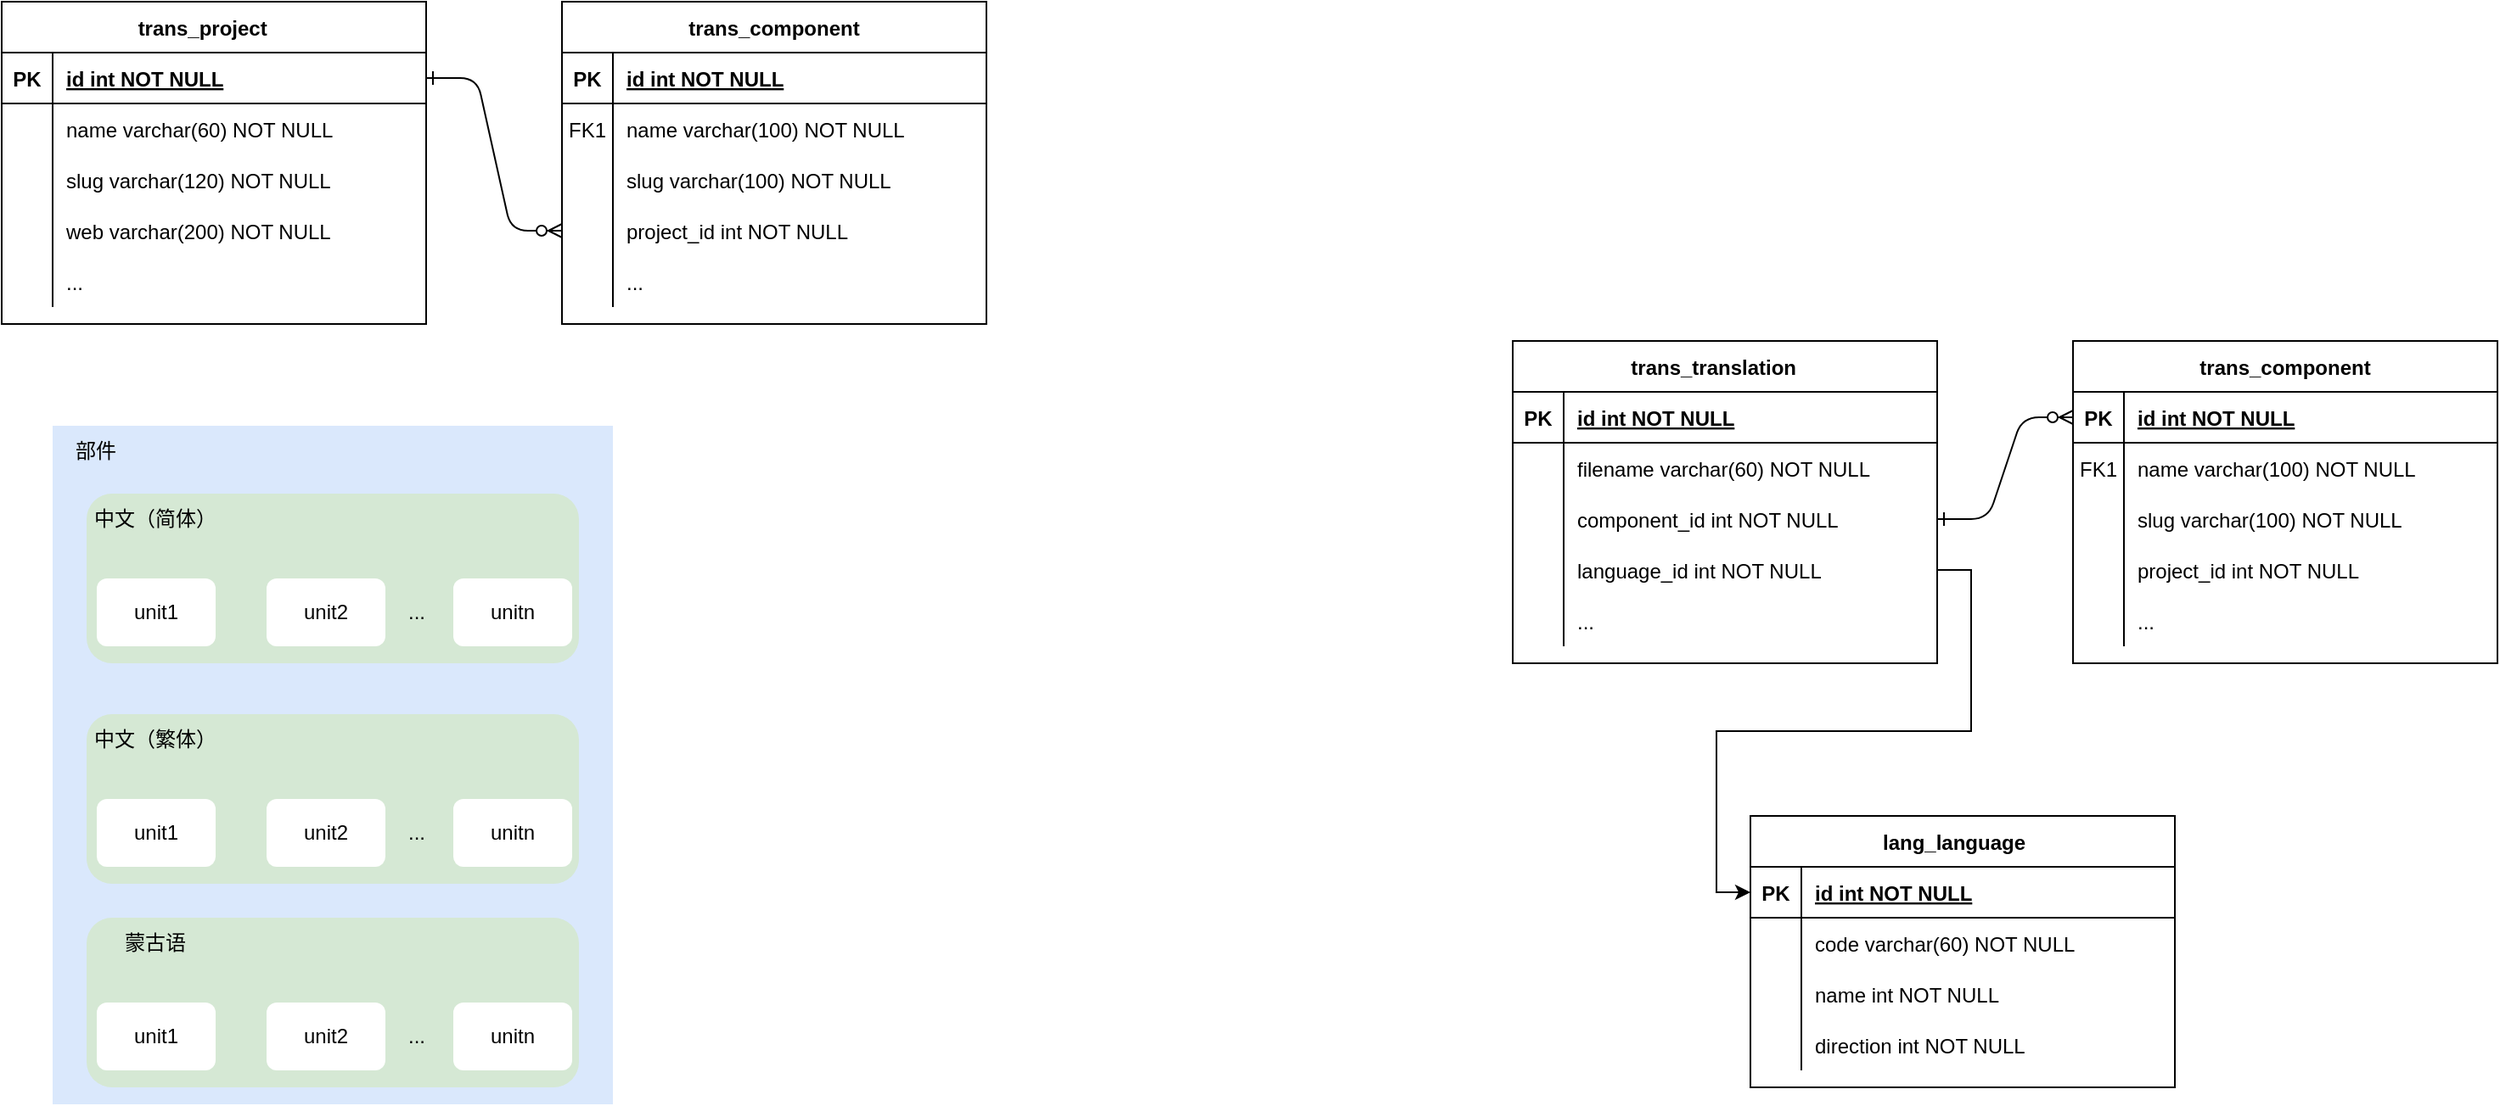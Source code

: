 <mxfile version="21.2.2" type="github">
  <diagram id="R2lEEEUBdFMjLlhIrx00" name="Page-1">
    <mxGraphModel dx="1434" dy="750" grid="1" gridSize="10" guides="1" tooltips="1" connect="1" arrows="1" fold="1" page="1" pageScale="1" pageWidth="850" pageHeight="1100" math="0" shadow="0" extFonts="Permanent Marker^https://fonts.googleapis.com/css?family=Permanent+Marker">
      <root>
        <mxCell id="0" />
        <mxCell id="1" parent="0" />
        <mxCell id="C-vyLk0tnHw3VtMMgP7b-1" value="" style="edgeStyle=entityRelationEdgeStyle;endArrow=ERzeroToMany;startArrow=ERone;endFill=1;startFill=0;entryX=0;entryY=0.5;entryDx=0;entryDy=0;" parent="1" source="C-vyLk0tnHw3VtMMgP7b-24" target="6sf0EUjspTct5JHtNUBo-10" edge="1">
          <mxGeometry width="100" height="100" relative="1" as="geometry">
            <mxPoint x="340" y="720" as="sourcePoint" />
            <mxPoint x="440" y="620" as="targetPoint" />
          </mxGeometry>
        </mxCell>
        <mxCell id="C-vyLk0tnHw3VtMMgP7b-2" value="trans_component" style="shape=table;startSize=30;container=1;collapsible=1;childLayout=tableLayout;fixedRows=1;rowLines=0;fontStyle=1;align=center;resizeLast=1;" parent="1" vertex="1">
          <mxGeometry x="450" y="120" width="250" height="190" as="geometry">
            <mxRectangle x="450" y="120" width="140" height="30" as="alternateBounds" />
          </mxGeometry>
        </mxCell>
        <mxCell id="C-vyLk0tnHw3VtMMgP7b-3" value="" style="shape=partialRectangle;collapsible=0;dropTarget=0;pointerEvents=0;fillColor=none;points=[[0,0.5],[1,0.5]];portConstraint=eastwest;top=0;left=0;right=0;bottom=1;" parent="C-vyLk0tnHw3VtMMgP7b-2" vertex="1">
          <mxGeometry y="30" width="250" height="30" as="geometry" />
        </mxCell>
        <mxCell id="C-vyLk0tnHw3VtMMgP7b-4" value="PK" style="shape=partialRectangle;overflow=hidden;connectable=0;fillColor=none;top=0;left=0;bottom=0;right=0;fontStyle=1;" parent="C-vyLk0tnHw3VtMMgP7b-3" vertex="1">
          <mxGeometry width="30" height="30" as="geometry">
            <mxRectangle width="30" height="30" as="alternateBounds" />
          </mxGeometry>
        </mxCell>
        <mxCell id="C-vyLk0tnHw3VtMMgP7b-5" value="id int NOT NULL " style="shape=partialRectangle;overflow=hidden;connectable=0;fillColor=none;top=0;left=0;bottom=0;right=0;align=left;spacingLeft=6;fontStyle=5;" parent="C-vyLk0tnHw3VtMMgP7b-3" vertex="1">
          <mxGeometry x="30" width="220" height="30" as="geometry">
            <mxRectangle width="220" height="30" as="alternateBounds" />
          </mxGeometry>
        </mxCell>
        <mxCell id="C-vyLk0tnHw3VtMMgP7b-6" value="" style="shape=partialRectangle;collapsible=0;dropTarget=0;pointerEvents=0;fillColor=none;points=[[0,0.5],[1,0.5]];portConstraint=eastwest;top=0;left=0;right=0;bottom=0;" parent="C-vyLk0tnHw3VtMMgP7b-2" vertex="1">
          <mxGeometry y="60" width="250" height="30" as="geometry" />
        </mxCell>
        <mxCell id="C-vyLk0tnHw3VtMMgP7b-7" value="FK1" style="shape=partialRectangle;overflow=hidden;connectable=0;fillColor=none;top=0;left=0;bottom=0;right=0;" parent="C-vyLk0tnHw3VtMMgP7b-6" vertex="1">
          <mxGeometry width="30" height="30" as="geometry">
            <mxRectangle width="30" height="30" as="alternateBounds" />
          </mxGeometry>
        </mxCell>
        <mxCell id="C-vyLk0tnHw3VtMMgP7b-8" value="name varchar(100) NOT NULL" style="shape=partialRectangle;overflow=hidden;connectable=0;fillColor=none;top=0;left=0;bottom=0;right=0;align=left;spacingLeft=6;" parent="C-vyLk0tnHw3VtMMgP7b-6" vertex="1">
          <mxGeometry x="30" width="220" height="30" as="geometry">
            <mxRectangle width="220" height="30" as="alternateBounds" />
          </mxGeometry>
        </mxCell>
        <mxCell id="C-vyLk0tnHw3VtMMgP7b-9" value="" style="shape=partialRectangle;collapsible=0;dropTarget=0;pointerEvents=0;fillColor=none;points=[[0,0.5],[1,0.5]];portConstraint=eastwest;top=0;left=0;right=0;bottom=0;" parent="C-vyLk0tnHw3VtMMgP7b-2" vertex="1">
          <mxGeometry y="90" width="250" height="30" as="geometry" />
        </mxCell>
        <mxCell id="C-vyLk0tnHw3VtMMgP7b-10" value="" style="shape=partialRectangle;overflow=hidden;connectable=0;fillColor=none;top=0;left=0;bottom=0;right=0;" parent="C-vyLk0tnHw3VtMMgP7b-9" vertex="1">
          <mxGeometry width="30" height="30" as="geometry">
            <mxRectangle width="30" height="30" as="alternateBounds" />
          </mxGeometry>
        </mxCell>
        <mxCell id="C-vyLk0tnHw3VtMMgP7b-11" value="slug varchar(100) NOT NULL" style="shape=partialRectangle;overflow=hidden;connectable=0;fillColor=none;top=0;left=0;bottom=0;right=0;align=left;spacingLeft=6;" parent="C-vyLk0tnHw3VtMMgP7b-9" vertex="1">
          <mxGeometry x="30" width="220" height="30" as="geometry">
            <mxRectangle width="220" height="30" as="alternateBounds" />
          </mxGeometry>
        </mxCell>
        <mxCell id="6sf0EUjspTct5JHtNUBo-10" value="" style="shape=partialRectangle;collapsible=0;dropTarget=0;pointerEvents=0;fillColor=none;points=[[0,0.5],[1,0.5]];portConstraint=eastwest;top=0;left=0;right=0;bottom=0;" vertex="1" parent="C-vyLk0tnHw3VtMMgP7b-2">
          <mxGeometry y="120" width="250" height="30" as="geometry" />
        </mxCell>
        <mxCell id="6sf0EUjspTct5JHtNUBo-11" value="" style="shape=partialRectangle;overflow=hidden;connectable=0;fillColor=none;top=0;left=0;bottom=0;right=0;" vertex="1" parent="6sf0EUjspTct5JHtNUBo-10">
          <mxGeometry width="30" height="30" as="geometry">
            <mxRectangle width="30" height="30" as="alternateBounds" />
          </mxGeometry>
        </mxCell>
        <mxCell id="6sf0EUjspTct5JHtNUBo-12" value="project_id int NOT NULL" style="shape=partialRectangle;overflow=hidden;connectable=0;fillColor=none;top=0;left=0;bottom=0;right=0;align=left;spacingLeft=6;" vertex="1" parent="6sf0EUjspTct5JHtNUBo-10">
          <mxGeometry x="30" width="220" height="30" as="geometry">
            <mxRectangle width="220" height="30" as="alternateBounds" />
          </mxGeometry>
        </mxCell>
        <mxCell id="6sf0EUjspTct5JHtNUBo-13" value="" style="shape=partialRectangle;collapsible=0;dropTarget=0;pointerEvents=0;fillColor=none;points=[[0,0.5],[1,0.5]];portConstraint=eastwest;top=0;left=0;right=0;bottom=0;" vertex="1" parent="C-vyLk0tnHw3VtMMgP7b-2">
          <mxGeometry y="150" width="250" height="30" as="geometry" />
        </mxCell>
        <mxCell id="6sf0EUjspTct5JHtNUBo-14" value="" style="shape=partialRectangle;overflow=hidden;connectable=0;fillColor=none;top=0;left=0;bottom=0;right=0;" vertex="1" parent="6sf0EUjspTct5JHtNUBo-13">
          <mxGeometry width="30" height="30" as="geometry">
            <mxRectangle width="30" height="30" as="alternateBounds" />
          </mxGeometry>
        </mxCell>
        <mxCell id="6sf0EUjspTct5JHtNUBo-15" value="..." style="shape=partialRectangle;overflow=hidden;connectable=0;fillColor=none;top=0;left=0;bottom=0;right=0;align=left;spacingLeft=6;" vertex="1" parent="6sf0EUjspTct5JHtNUBo-13">
          <mxGeometry x="30" width="220" height="30" as="geometry">
            <mxRectangle width="220" height="30" as="alternateBounds" />
          </mxGeometry>
        </mxCell>
        <mxCell id="C-vyLk0tnHw3VtMMgP7b-23" value="trans_project    " style="shape=table;startSize=30;container=1;collapsible=1;childLayout=tableLayout;fixedRows=1;rowLines=0;fontStyle=1;align=center;resizeLast=1;" parent="1" vertex="1">
          <mxGeometry x="120" y="120" width="250" height="190" as="geometry" />
        </mxCell>
        <mxCell id="C-vyLk0tnHw3VtMMgP7b-24" value="" style="shape=partialRectangle;collapsible=0;dropTarget=0;pointerEvents=0;fillColor=none;points=[[0,0.5],[1,0.5]];portConstraint=eastwest;top=0;left=0;right=0;bottom=1;" parent="C-vyLk0tnHw3VtMMgP7b-23" vertex="1">
          <mxGeometry y="30" width="250" height="30" as="geometry" />
        </mxCell>
        <mxCell id="C-vyLk0tnHw3VtMMgP7b-25" value="PK" style="shape=partialRectangle;overflow=hidden;connectable=0;fillColor=none;top=0;left=0;bottom=0;right=0;fontStyle=1;" parent="C-vyLk0tnHw3VtMMgP7b-24" vertex="1">
          <mxGeometry width="30" height="30" as="geometry">
            <mxRectangle width="30" height="30" as="alternateBounds" />
          </mxGeometry>
        </mxCell>
        <mxCell id="C-vyLk0tnHw3VtMMgP7b-26" value="id int NOT NULL " style="shape=partialRectangle;overflow=hidden;connectable=0;fillColor=none;top=0;left=0;bottom=0;right=0;align=left;spacingLeft=6;fontStyle=5;" parent="C-vyLk0tnHw3VtMMgP7b-24" vertex="1">
          <mxGeometry x="30" width="220" height="30" as="geometry">
            <mxRectangle width="220" height="30" as="alternateBounds" />
          </mxGeometry>
        </mxCell>
        <mxCell id="6sf0EUjspTct5JHtNUBo-1" value="" style="shape=partialRectangle;collapsible=0;dropTarget=0;pointerEvents=0;fillColor=none;points=[[0,0.5],[1,0.5]];portConstraint=eastwest;top=0;left=0;right=0;bottom=0;" vertex="1" parent="C-vyLk0tnHw3VtMMgP7b-23">
          <mxGeometry y="60" width="250" height="30" as="geometry" />
        </mxCell>
        <mxCell id="6sf0EUjspTct5JHtNUBo-2" value="" style="shape=partialRectangle;overflow=hidden;connectable=0;fillColor=none;top=0;left=0;bottom=0;right=0;" vertex="1" parent="6sf0EUjspTct5JHtNUBo-1">
          <mxGeometry width="30" height="30" as="geometry">
            <mxRectangle width="30" height="30" as="alternateBounds" />
          </mxGeometry>
        </mxCell>
        <mxCell id="6sf0EUjspTct5JHtNUBo-3" value="name varchar(60) NOT NULL" style="shape=partialRectangle;overflow=hidden;connectable=0;fillColor=none;top=0;left=0;bottom=0;right=0;align=left;spacingLeft=6;" vertex="1" parent="6sf0EUjspTct5JHtNUBo-1">
          <mxGeometry x="30" width="220" height="30" as="geometry">
            <mxRectangle width="220" height="30" as="alternateBounds" />
          </mxGeometry>
        </mxCell>
        <mxCell id="6sf0EUjspTct5JHtNUBo-4" value="" style="shape=partialRectangle;collapsible=0;dropTarget=0;pointerEvents=0;fillColor=none;points=[[0,0.5],[1,0.5]];portConstraint=eastwest;top=0;left=0;right=0;bottom=0;" vertex="1" parent="C-vyLk0tnHw3VtMMgP7b-23">
          <mxGeometry y="90" width="250" height="30" as="geometry" />
        </mxCell>
        <mxCell id="6sf0EUjspTct5JHtNUBo-5" value="" style="shape=partialRectangle;overflow=hidden;connectable=0;fillColor=none;top=0;left=0;bottom=0;right=0;" vertex="1" parent="6sf0EUjspTct5JHtNUBo-4">
          <mxGeometry width="30" height="30" as="geometry">
            <mxRectangle width="30" height="30" as="alternateBounds" />
          </mxGeometry>
        </mxCell>
        <mxCell id="6sf0EUjspTct5JHtNUBo-6" value="slug varchar(120) NOT NULL" style="shape=partialRectangle;overflow=hidden;connectable=0;fillColor=none;top=0;left=0;bottom=0;right=0;align=left;spacingLeft=6;" vertex="1" parent="6sf0EUjspTct5JHtNUBo-4">
          <mxGeometry x="30" width="220" height="30" as="geometry">
            <mxRectangle width="220" height="30" as="alternateBounds" />
          </mxGeometry>
        </mxCell>
        <mxCell id="6sf0EUjspTct5JHtNUBo-7" value="" style="shape=partialRectangle;collapsible=0;dropTarget=0;pointerEvents=0;fillColor=none;points=[[0,0.5],[1,0.5]];portConstraint=eastwest;top=0;left=0;right=0;bottom=0;" vertex="1" parent="C-vyLk0tnHw3VtMMgP7b-23">
          <mxGeometry y="120" width="250" height="30" as="geometry" />
        </mxCell>
        <mxCell id="6sf0EUjspTct5JHtNUBo-8" value="" style="shape=partialRectangle;overflow=hidden;connectable=0;fillColor=none;top=0;left=0;bottom=0;right=0;" vertex="1" parent="6sf0EUjspTct5JHtNUBo-7">
          <mxGeometry width="30" height="30" as="geometry">
            <mxRectangle width="30" height="30" as="alternateBounds" />
          </mxGeometry>
        </mxCell>
        <mxCell id="6sf0EUjspTct5JHtNUBo-9" value="web varchar(200) NOT NULL" style="shape=partialRectangle;overflow=hidden;connectable=0;fillColor=none;top=0;left=0;bottom=0;right=0;align=left;spacingLeft=6;" vertex="1" parent="6sf0EUjspTct5JHtNUBo-7">
          <mxGeometry x="30" width="220" height="30" as="geometry">
            <mxRectangle width="220" height="30" as="alternateBounds" />
          </mxGeometry>
        </mxCell>
        <mxCell id="C-vyLk0tnHw3VtMMgP7b-27" value="" style="shape=partialRectangle;collapsible=0;dropTarget=0;pointerEvents=0;fillColor=none;points=[[0,0.5],[1,0.5]];portConstraint=eastwest;top=0;left=0;right=0;bottom=0;" parent="C-vyLk0tnHw3VtMMgP7b-23" vertex="1">
          <mxGeometry y="150" width="250" height="30" as="geometry" />
        </mxCell>
        <mxCell id="C-vyLk0tnHw3VtMMgP7b-28" value="" style="shape=partialRectangle;overflow=hidden;connectable=0;fillColor=none;top=0;left=0;bottom=0;right=0;" parent="C-vyLk0tnHw3VtMMgP7b-27" vertex="1">
          <mxGeometry width="30" height="30" as="geometry">
            <mxRectangle width="30" height="30" as="alternateBounds" />
          </mxGeometry>
        </mxCell>
        <mxCell id="C-vyLk0tnHw3VtMMgP7b-29" value="..." style="shape=partialRectangle;overflow=hidden;connectable=0;fillColor=none;top=0;left=0;bottom=0;right=0;align=left;spacingLeft=6;" parent="C-vyLk0tnHw3VtMMgP7b-27" vertex="1">
          <mxGeometry x="30" width="220" height="30" as="geometry">
            <mxRectangle width="220" height="30" as="alternateBounds" />
          </mxGeometry>
        </mxCell>
        <mxCell id="6sf0EUjspTct5JHtNUBo-48" value="" style="group" vertex="1" connectable="0" parent="1">
          <mxGeometry x="150" y="370" width="330" height="400" as="geometry" />
        </mxCell>
        <mxCell id="6sf0EUjspTct5JHtNUBo-44" value="" style="rounded=0;whiteSpace=wrap;html=1;fillColor=#dae8fc;strokeColor=none;" vertex="1" parent="6sf0EUjspTct5JHtNUBo-48">
          <mxGeometry width="330" height="400" as="geometry" />
        </mxCell>
        <mxCell id="6sf0EUjspTct5JHtNUBo-25" value="" style="group" vertex="1" connectable="0" parent="6sf0EUjspTct5JHtNUBo-48">
          <mxGeometry x="10" y="40" width="300" height="100" as="geometry" />
        </mxCell>
        <mxCell id="6sf0EUjspTct5JHtNUBo-22" value="" style="rounded=1;whiteSpace=wrap;html=1;fillColor=#d5e8d4;strokeColor=none;" vertex="1" parent="6sf0EUjspTct5JHtNUBo-25">
          <mxGeometry x="10" width="290" height="100" as="geometry" />
        </mxCell>
        <mxCell id="6sf0EUjspTct5JHtNUBo-21" value="" style="group" vertex="1" connectable="0" parent="6sf0EUjspTct5JHtNUBo-25">
          <mxGeometry x="16" y="50" width="280" height="40" as="geometry" />
        </mxCell>
        <mxCell id="6sf0EUjspTct5JHtNUBo-16" value="unit1" style="rounded=1;whiteSpace=wrap;html=1;strokeColor=none;" vertex="1" parent="6sf0EUjspTct5JHtNUBo-21">
          <mxGeometry width="70" height="40" as="geometry" />
        </mxCell>
        <mxCell id="6sf0EUjspTct5JHtNUBo-18" value="unit2" style="rounded=1;whiteSpace=wrap;html=1;strokeColor=none;" vertex="1" parent="6sf0EUjspTct5JHtNUBo-21">
          <mxGeometry x="100" width="70" height="40" as="geometry" />
        </mxCell>
        <mxCell id="6sf0EUjspTct5JHtNUBo-19" value="unitn" style="rounded=1;whiteSpace=wrap;html=1;strokeColor=none;" vertex="1" parent="6sf0EUjspTct5JHtNUBo-21">
          <mxGeometry x="210" width="70" height="40" as="geometry" />
        </mxCell>
        <mxCell id="6sf0EUjspTct5JHtNUBo-20" value="..." style="text;html=1;align=center;verticalAlign=middle;resizable=0;points=[];autosize=1;strokeColor=none;fillColor=none;" vertex="1" parent="6sf0EUjspTct5JHtNUBo-21">
          <mxGeometry x="173" y="5" width="30" height="30" as="geometry" />
        </mxCell>
        <mxCell id="6sf0EUjspTct5JHtNUBo-23" value="中文（简体）" style="text;html=1;align=center;verticalAlign=middle;resizable=0;points=[];autosize=1;strokeColor=none;fillColor=none;" vertex="1" parent="6sf0EUjspTct5JHtNUBo-25">
          <mxGeometry width="100" height="30" as="geometry" />
        </mxCell>
        <mxCell id="6sf0EUjspTct5JHtNUBo-26" value="" style="group" vertex="1" connectable="0" parent="6sf0EUjspTct5JHtNUBo-48">
          <mxGeometry x="10" y="170" width="300" height="100" as="geometry" />
        </mxCell>
        <mxCell id="6sf0EUjspTct5JHtNUBo-27" value="" style="rounded=1;whiteSpace=wrap;html=1;fillColor=#d5e8d4;strokeColor=none;" vertex="1" parent="6sf0EUjspTct5JHtNUBo-26">
          <mxGeometry x="10" width="290" height="100" as="geometry" />
        </mxCell>
        <mxCell id="6sf0EUjspTct5JHtNUBo-28" value="" style="group" vertex="1" connectable="0" parent="6sf0EUjspTct5JHtNUBo-26">
          <mxGeometry x="16" y="50" width="280" height="40" as="geometry" />
        </mxCell>
        <mxCell id="6sf0EUjspTct5JHtNUBo-29" value="unit1" style="rounded=1;whiteSpace=wrap;html=1;strokeColor=none;" vertex="1" parent="6sf0EUjspTct5JHtNUBo-28">
          <mxGeometry width="70" height="40" as="geometry" />
        </mxCell>
        <mxCell id="6sf0EUjspTct5JHtNUBo-31" value="unit2" style="rounded=1;whiteSpace=wrap;html=1;strokeColor=none;" vertex="1" parent="6sf0EUjspTct5JHtNUBo-28">
          <mxGeometry x="100" width="70" height="40" as="geometry" />
        </mxCell>
        <mxCell id="6sf0EUjspTct5JHtNUBo-32" value="unitn" style="rounded=1;whiteSpace=wrap;html=1;strokeColor=none;" vertex="1" parent="6sf0EUjspTct5JHtNUBo-28">
          <mxGeometry x="210" width="70" height="40" as="geometry" />
        </mxCell>
        <mxCell id="6sf0EUjspTct5JHtNUBo-33" value="..." style="text;html=1;align=center;verticalAlign=middle;resizable=0;points=[];autosize=1;strokeColor=none;fillColor=none;" vertex="1" parent="6sf0EUjspTct5JHtNUBo-28">
          <mxGeometry x="173" y="5" width="30" height="30" as="geometry" />
        </mxCell>
        <mxCell id="6sf0EUjspTct5JHtNUBo-34" value="中文（繁体）" style="text;html=1;align=center;verticalAlign=middle;resizable=0;points=[];autosize=1;strokeColor=none;fillColor=none;" vertex="1" parent="6sf0EUjspTct5JHtNUBo-26">
          <mxGeometry width="100" height="30" as="geometry" />
        </mxCell>
        <mxCell id="6sf0EUjspTct5JHtNUBo-35" value="" style="group" vertex="1" connectable="0" parent="6sf0EUjspTct5JHtNUBo-48">
          <mxGeometry x="10" y="290" width="300" height="100" as="geometry" />
        </mxCell>
        <mxCell id="6sf0EUjspTct5JHtNUBo-36" value="" style="rounded=1;whiteSpace=wrap;html=1;fillColor=#d5e8d4;strokeColor=none;" vertex="1" parent="6sf0EUjspTct5JHtNUBo-35">
          <mxGeometry x="10" width="290" height="100" as="geometry" />
        </mxCell>
        <mxCell id="6sf0EUjspTct5JHtNUBo-37" value="" style="group" vertex="1" connectable="0" parent="6sf0EUjspTct5JHtNUBo-35">
          <mxGeometry x="16" y="50" width="280" height="40" as="geometry" />
        </mxCell>
        <mxCell id="6sf0EUjspTct5JHtNUBo-38" value="unit1" style="rounded=1;whiteSpace=wrap;html=1;strokeColor=none;" vertex="1" parent="6sf0EUjspTct5JHtNUBo-37">
          <mxGeometry width="70" height="40" as="geometry" />
        </mxCell>
        <mxCell id="6sf0EUjspTct5JHtNUBo-40" value="unit2" style="rounded=1;whiteSpace=wrap;html=1;strokeColor=none;" vertex="1" parent="6sf0EUjspTct5JHtNUBo-37">
          <mxGeometry x="100" width="70" height="40" as="geometry" />
        </mxCell>
        <mxCell id="6sf0EUjspTct5JHtNUBo-41" value="unitn" style="rounded=1;whiteSpace=wrap;html=1;strokeColor=none;" vertex="1" parent="6sf0EUjspTct5JHtNUBo-37">
          <mxGeometry x="210" width="70" height="40" as="geometry" />
        </mxCell>
        <mxCell id="6sf0EUjspTct5JHtNUBo-42" value="..." style="text;html=1;align=center;verticalAlign=middle;resizable=0;points=[];autosize=1;strokeColor=none;fillColor=none;" vertex="1" parent="6sf0EUjspTct5JHtNUBo-37">
          <mxGeometry x="173" y="5" width="30" height="30" as="geometry" />
        </mxCell>
        <mxCell id="6sf0EUjspTct5JHtNUBo-43" value="蒙古语" style="text;html=1;align=center;verticalAlign=middle;resizable=0;points=[];autosize=1;strokeColor=none;fillColor=none;" vertex="1" parent="6sf0EUjspTct5JHtNUBo-35">
          <mxGeometry x="20" width="60" height="30" as="geometry" />
        </mxCell>
        <mxCell id="6sf0EUjspTct5JHtNUBo-46" value="部件" style="text;html=1;align=center;verticalAlign=middle;resizable=0;points=[];autosize=1;strokeColor=none;fillColor=none;" vertex="1" parent="6sf0EUjspTct5JHtNUBo-48">
          <mxGeometry width="50" height="30" as="geometry" />
        </mxCell>
        <mxCell id="6sf0EUjspTct5JHtNUBo-82" value="" style="edgeStyle=entityRelationEdgeStyle;endArrow=ERzeroToMany;startArrow=ERone;endFill=1;startFill=0;entryX=0;entryY=0.5;entryDx=0;entryDy=0;exitX=1;exitY=0.5;exitDx=0;exitDy=0;" edge="1" parent="1" source="6sf0EUjspTct5JHtNUBo-109" target="6sf0EUjspTct5JHtNUBo-84">
          <mxGeometry width="100" height="100" relative="1" as="geometry">
            <mxPoint x="1230" y="920" as="sourcePoint" />
            <mxPoint x="1330" y="820" as="targetPoint" />
          </mxGeometry>
        </mxCell>
        <mxCell id="6sf0EUjspTct5JHtNUBo-83" value="trans_component" style="shape=table;startSize=30;container=1;collapsible=1;childLayout=tableLayout;fixedRows=1;rowLines=0;fontStyle=1;align=center;resizeLast=1;" vertex="1" parent="1">
          <mxGeometry x="1340" y="320" width="250" height="190" as="geometry">
            <mxRectangle x="450" y="120" width="140" height="30" as="alternateBounds" />
          </mxGeometry>
        </mxCell>
        <mxCell id="6sf0EUjspTct5JHtNUBo-84" value="" style="shape=partialRectangle;collapsible=0;dropTarget=0;pointerEvents=0;fillColor=none;points=[[0,0.5],[1,0.5]];portConstraint=eastwest;top=0;left=0;right=0;bottom=1;" vertex="1" parent="6sf0EUjspTct5JHtNUBo-83">
          <mxGeometry y="30" width="250" height="30" as="geometry" />
        </mxCell>
        <mxCell id="6sf0EUjspTct5JHtNUBo-85" value="PK" style="shape=partialRectangle;overflow=hidden;connectable=0;fillColor=none;top=0;left=0;bottom=0;right=0;fontStyle=1;" vertex="1" parent="6sf0EUjspTct5JHtNUBo-84">
          <mxGeometry width="30" height="30" as="geometry">
            <mxRectangle width="30" height="30" as="alternateBounds" />
          </mxGeometry>
        </mxCell>
        <mxCell id="6sf0EUjspTct5JHtNUBo-86" value="id int NOT NULL " style="shape=partialRectangle;overflow=hidden;connectable=0;fillColor=none;top=0;left=0;bottom=0;right=0;align=left;spacingLeft=6;fontStyle=5;" vertex="1" parent="6sf0EUjspTct5JHtNUBo-84">
          <mxGeometry x="30" width="220" height="30" as="geometry">
            <mxRectangle width="220" height="30" as="alternateBounds" />
          </mxGeometry>
        </mxCell>
        <mxCell id="6sf0EUjspTct5JHtNUBo-87" value="" style="shape=partialRectangle;collapsible=0;dropTarget=0;pointerEvents=0;fillColor=none;points=[[0,0.5],[1,0.5]];portConstraint=eastwest;top=0;left=0;right=0;bottom=0;" vertex="1" parent="6sf0EUjspTct5JHtNUBo-83">
          <mxGeometry y="60" width="250" height="30" as="geometry" />
        </mxCell>
        <mxCell id="6sf0EUjspTct5JHtNUBo-88" value="FK1" style="shape=partialRectangle;overflow=hidden;connectable=0;fillColor=none;top=0;left=0;bottom=0;right=0;" vertex="1" parent="6sf0EUjspTct5JHtNUBo-87">
          <mxGeometry width="30" height="30" as="geometry">
            <mxRectangle width="30" height="30" as="alternateBounds" />
          </mxGeometry>
        </mxCell>
        <mxCell id="6sf0EUjspTct5JHtNUBo-89" value="name varchar(100) NOT NULL" style="shape=partialRectangle;overflow=hidden;connectable=0;fillColor=none;top=0;left=0;bottom=0;right=0;align=left;spacingLeft=6;" vertex="1" parent="6sf0EUjspTct5JHtNUBo-87">
          <mxGeometry x="30" width="220" height="30" as="geometry">
            <mxRectangle width="220" height="30" as="alternateBounds" />
          </mxGeometry>
        </mxCell>
        <mxCell id="6sf0EUjspTct5JHtNUBo-90" value="" style="shape=partialRectangle;collapsible=0;dropTarget=0;pointerEvents=0;fillColor=none;points=[[0,0.5],[1,0.5]];portConstraint=eastwest;top=0;left=0;right=0;bottom=0;" vertex="1" parent="6sf0EUjspTct5JHtNUBo-83">
          <mxGeometry y="90" width="250" height="30" as="geometry" />
        </mxCell>
        <mxCell id="6sf0EUjspTct5JHtNUBo-91" value="" style="shape=partialRectangle;overflow=hidden;connectable=0;fillColor=none;top=0;left=0;bottom=0;right=0;" vertex="1" parent="6sf0EUjspTct5JHtNUBo-90">
          <mxGeometry width="30" height="30" as="geometry">
            <mxRectangle width="30" height="30" as="alternateBounds" />
          </mxGeometry>
        </mxCell>
        <mxCell id="6sf0EUjspTct5JHtNUBo-92" value="slug varchar(100) NOT NULL" style="shape=partialRectangle;overflow=hidden;connectable=0;fillColor=none;top=0;left=0;bottom=0;right=0;align=left;spacingLeft=6;" vertex="1" parent="6sf0EUjspTct5JHtNUBo-90">
          <mxGeometry x="30" width="220" height="30" as="geometry">
            <mxRectangle width="220" height="30" as="alternateBounds" />
          </mxGeometry>
        </mxCell>
        <mxCell id="6sf0EUjspTct5JHtNUBo-93" value="" style="shape=partialRectangle;collapsible=0;dropTarget=0;pointerEvents=0;fillColor=none;points=[[0,0.5],[1,0.5]];portConstraint=eastwest;top=0;left=0;right=0;bottom=0;" vertex="1" parent="6sf0EUjspTct5JHtNUBo-83">
          <mxGeometry y="120" width="250" height="30" as="geometry" />
        </mxCell>
        <mxCell id="6sf0EUjspTct5JHtNUBo-94" value="" style="shape=partialRectangle;overflow=hidden;connectable=0;fillColor=none;top=0;left=0;bottom=0;right=0;" vertex="1" parent="6sf0EUjspTct5JHtNUBo-93">
          <mxGeometry width="30" height="30" as="geometry">
            <mxRectangle width="30" height="30" as="alternateBounds" />
          </mxGeometry>
        </mxCell>
        <mxCell id="6sf0EUjspTct5JHtNUBo-95" value="project_id int NOT NULL" style="shape=partialRectangle;overflow=hidden;connectable=0;fillColor=none;top=0;left=0;bottom=0;right=0;align=left;spacingLeft=6;" vertex="1" parent="6sf0EUjspTct5JHtNUBo-93">
          <mxGeometry x="30" width="220" height="30" as="geometry">
            <mxRectangle width="220" height="30" as="alternateBounds" />
          </mxGeometry>
        </mxCell>
        <mxCell id="6sf0EUjspTct5JHtNUBo-96" value="" style="shape=partialRectangle;collapsible=0;dropTarget=0;pointerEvents=0;fillColor=none;points=[[0,0.5],[1,0.5]];portConstraint=eastwest;top=0;left=0;right=0;bottom=0;" vertex="1" parent="6sf0EUjspTct5JHtNUBo-83">
          <mxGeometry y="150" width="250" height="30" as="geometry" />
        </mxCell>
        <mxCell id="6sf0EUjspTct5JHtNUBo-97" value="" style="shape=partialRectangle;overflow=hidden;connectable=0;fillColor=none;top=0;left=0;bottom=0;right=0;" vertex="1" parent="6sf0EUjspTct5JHtNUBo-96">
          <mxGeometry width="30" height="30" as="geometry">
            <mxRectangle width="30" height="30" as="alternateBounds" />
          </mxGeometry>
        </mxCell>
        <mxCell id="6sf0EUjspTct5JHtNUBo-98" value="..." style="shape=partialRectangle;overflow=hidden;connectable=0;fillColor=none;top=0;left=0;bottom=0;right=0;align=left;spacingLeft=6;" vertex="1" parent="6sf0EUjspTct5JHtNUBo-96">
          <mxGeometry x="30" width="220" height="30" as="geometry">
            <mxRectangle width="220" height="30" as="alternateBounds" />
          </mxGeometry>
        </mxCell>
        <mxCell id="6sf0EUjspTct5JHtNUBo-99" value="trans_translation    " style="shape=table;startSize=30;container=1;collapsible=1;childLayout=tableLayout;fixedRows=1;rowLines=0;fontStyle=1;align=center;resizeLast=1;" vertex="1" parent="1">
          <mxGeometry x="1010" y="320" width="250" height="190" as="geometry" />
        </mxCell>
        <mxCell id="6sf0EUjspTct5JHtNUBo-100" value="" style="shape=partialRectangle;collapsible=0;dropTarget=0;pointerEvents=0;fillColor=none;points=[[0,0.5],[1,0.5]];portConstraint=eastwest;top=0;left=0;right=0;bottom=1;" vertex="1" parent="6sf0EUjspTct5JHtNUBo-99">
          <mxGeometry y="30" width="250" height="30" as="geometry" />
        </mxCell>
        <mxCell id="6sf0EUjspTct5JHtNUBo-101" value="PK" style="shape=partialRectangle;overflow=hidden;connectable=0;fillColor=none;top=0;left=0;bottom=0;right=0;fontStyle=1;" vertex="1" parent="6sf0EUjspTct5JHtNUBo-100">
          <mxGeometry width="30" height="30" as="geometry">
            <mxRectangle width="30" height="30" as="alternateBounds" />
          </mxGeometry>
        </mxCell>
        <mxCell id="6sf0EUjspTct5JHtNUBo-102" value="id int NOT NULL " style="shape=partialRectangle;overflow=hidden;connectable=0;fillColor=none;top=0;left=0;bottom=0;right=0;align=left;spacingLeft=6;fontStyle=5;" vertex="1" parent="6sf0EUjspTct5JHtNUBo-100">
          <mxGeometry x="30" width="220" height="30" as="geometry">
            <mxRectangle width="220" height="30" as="alternateBounds" />
          </mxGeometry>
        </mxCell>
        <mxCell id="6sf0EUjspTct5JHtNUBo-103" value="" style="shape=partialRectangle;collapsible=0;dropTarget=0;pointerEvents=0;fillColor=none;points=[[0,0.5],[1,0.5]];portConstraint=eastwest;top=0;left=0;right=0;bottom=0;" vertex="1" parent="6sf0EUjspTct5JHtNUBo-99">
          <mxGeometry y="60" width="250" height="30" as="geometry" />
        </mxCell>
        <mxCell id="6sf0EUjspTct5JHtNUBo-104" value="" style="shape=partialRectangle;overflow=hidden;connectable=0;fillColor=none;top=0;left=0;bottom=0;right=0;" vertex="1" parent="6sf0EUjspTct5JHtNUBo-103">
          <mxGeometry width="30" height="30" as="geometry">
            <mxRectangle width="30" height="30" as="alternateBounds" />
          </mxGeometry>
        </mxCell>
        <mxCell id="6sf0EUjspTct5JHtNUBo-105" value="filename varchar(60) NOT NULL" style="shape=partialRectangle;overflow=hidden;connectable=0;fillColor=none;top=0;left=0;bottom=0;right=0;align=left;spacingLeft=6;" vertex="1" parent="6sf0EUjspTct5JHtNUBo-103">
          <mxGeometry x="30" width="220" height="30" as="geometry">
            <mxRectangle width="220" height="30" as="alternateBounds" />
          </mxGeometry>
        </mxCell>
        <mxCell id="6sf0EUjspTct5JHtNUBo-109" value="" style="shape=partialRectangle;collapsible=0;dropTarget=0;pointerEvents=0;fillColor=none;points=[[0,0.5],[1,0.5]];portConstraint=eastwest;top=0;left=0;right=0;bottom=0;" vertex="1" parent="6sf0EUjspTct5JHtNUBo-99">
          <mxGeometry y="90" width="250" height="30" as="geometry" />
        </mxCell>
        <mxCell id="6sf0EUjspTct5JHtNUBo-110" value="" style="shape=partialRectangle;overflow=hidden;connectable=0;fillColor=none;top=0;left=0;bottom=0;right=0;" vertex="1" parent="6sf0EUjspTct5JHtNUBo-109">
          <mxGeometry width="30" height="30" as="geometry">
            <mxRectangle width="30" height="30" as="alternateBounds" />
          </mxGeometry>
        </mxCell>
        <mxCell id="6sf0EUjspTct5JHtNUBo-111" value="component_id int NOT NULL" style="shape=partialRectangle;overflow=hidden;connectable=0;fillColor=none;top=0;left=0;bottom=0;right=0;align=left;spacingLeft=6;" vertex="1" parent="6sf0EUjspTct5JHtNUBo-109">
          <mxGeometry x="30" width="220" height="30" as="geometry">
            <mxRectangle width="220" height="30" as="alternateBounds" />
          </mxGeometry>
        </mxCell>
        <mxCell id="6sf0EUjspTct5JHtNUBo-106" value="" style="shape=partialRectangle;collapsible=0;dropTarget=0;pointerEvents=0;fillColor=none;points=[[0,0.5],[1,0.5]];portConstraint=eastwest;top=0;left=0;right=0;bottom=0;" vertex="1" parent="6sf0EUjspTct5JHtNUBo-99">
          <mxGeometry y="120" width="250" height="30" as="geometry" />
        </mxCell>
        <mxCell id="6sf0EUjspTct5JHtNUBo-107" value="" style="shape=partialRectangle;overflow=hidden;connectable=0;fillColor=none;top=0;left=0;bottom=0;right=0;" vertex="1" parent="6sf0EUjspTct5JHtNUBo-106">
          <mxGeometry width="30" height="30" as="geometry">
            <mxRectangle width="30" height="30" as="alternateBounds" />
          </mxGeometry>
        </mxCell>
        <mxCell id="6sf0EUjspTct5JHtNUBo-108" value="language_id int NOT NULL" style="shape=partialRectangle;overflow=hidden;connectable=0;fillColor=none;top=0;left=0;bottom=0;right=0;align=left;spacingLeft=6;" vertex="1" parent="6sf0EUjspTct5JHtNUBo-106">
          <mxGeometry x="30" width="220" height="30" as="geometry">
            <mxRectangle width="220" height="30" as="alternateBounds" />
          </mxGeometry>
        </mxCell>
        <mxCell id="6sf0EUjspTct5JHtNUBo-112" value="" style="shape=partialRectangle;collapsible=0;dropTarget=0;pointerEvents=0;fillColor=none;points=[[0,0.5],[1,0.5]];portConstraint=eastwest;top=0;left=0;right=0;bottom=0;" vertex="1" parent="6sf0EUjspTct5JHtNUBo-99">
          <mxGeometry y="150" width="250" height="30" as="geometry" />
        </mxCell>
        <mxCell id="6sf0EUjspTct5JHtNUBo-113" value="" style="shape=partialRectangle;overflow=hidden;connectable=0;fillColor=none;top=0;left=0;bottom=0;right=0;" vertex="1" parent="6sf0EUjspTct5JHtNUBo-112">
          <mxGeometry width="30" height="30" as="geometry">
            <mxRectangle width="30" height="30" as="alternateBounds" />
          </mxGeometry>
        </mxCell>
        <mxCell id="6sf0EUjspTct5JHtNUBo-114" value="..." style="shape=partialRectangle;overflow=hidden;connectable=0;fillColor=none;top=0;left=0;bottom=0;right=0;align=left;spacingLeft=6;" vertex="1" parent="6sf0EUjspTct5JHtNUBo-112">
          <mxGeometry x="30" width="220" height="30" as="geometry">
            <mxRectangle width="220" height="30" as="alternateBounds" />
          </mxGeometry>
        </mxCell>
        <mxCell id="6sf0EUjspTct5JHtNUBo-132" value="lang_language   " style="shape=table;startSize=30;container=1;collapsible=1;childLayout=tableLayout;fixedRows=1;rowLines=0;fontStyle=1;align=center;resizeLast=1;" vertex="1" parent="1">
          <mxGeometry x="1150" y="600" width="250" height="160" as="geometry" />
        </mxCell>
        <mxCell id="6sf0EUjspTct5JHtNUBo-133" value="" style="shape=partialRectangle;collapsible=0;dropTarget=0;pointerEvents=0;fillColor=none;points=[[0,0.5],[1,0.5]];portConstraint=eastwest;top=0;left=0;right=0;bottom=1;" vertex="1" parent="6sf0EUjspTct5JHtNUBo-132">
          <mxGeometry y="30" width="250" height="30" as="geometry" />
        </mxCell>
        <mxCell id="6sf0EUjspTct5JHtNUBo-134" value="PK" style="shape=partialRectangle;overflow=hidden;connectable=0;fillColor=none;top=0;left=0;bottom=0;right=0;fontStyle=1;" vertex="1" parent="6sf0EUjspTct5JHtNUBo-133">
          <mxGeometry width="30" height="30" as="geometry">
            <mxRectangle width="30" height="30" as="alternateBounds" />
          </mxGeometry>
        </mxCell>
        <mxCell id="6sf0EUjspTct5JHtNUBo-135" value="id int NOT NULL " style="shape=partialRectangle;overflow=hidden;connectable=0;fillColor=none;top=0;left=0;bottom=0;right=0;align=left;spacingLeft=6;fontStyle=5;" vertex="1" parent="6sf0EUjspTct5JHtNUBo-133">
          <mxGeometry x="30" width="220" height="30" as="geometry">
            <mxRectangle width="220" height="30" as="alternateBounds" />
          </mxGeometry>
        </mxCell>
        <mxCell id="6sf0EUjspTct5JHtNUBo-136" value="" style="shape=partialRectangle;collapsible=0;dropTarget=0;pointerEvents=0;fillColor=none;points=[[0,0.5],[1,0.5]];portConstraint=eastwest;top=0;left=0;right=0;bottom=0;" vertex="1" parent="6sf0EUjspTct5JHtNUBo-132">
          <mxGeometry y="60" width="250" height="30" as="geometry" />
        </mxCell>
        <mxCell id="6sf0EUjspTct5JHtNUBo-137" value="" style="shape=partialRectangle;overflow=hidden;connectable=0;fillColor=none;top=0;left=0;bottom=0;right=0;" vertex="1" parent="6sf0EUjspTct5JHtNUBo-136">
          <mxGeometry width="30" height="30" as="geometry">
            <mxRectangle width="30" height="30" as="alternateBounds" />
          </mxGeometry>
        </mxCell>
        <mxCell id="6sf0EUjspTct5JHtNUBo-138" value="code varchar(60) NOT NULL" style="shape=partialRectangle;overflow=hidden;connectable=0;fillColor=none;top=0;left=0;bottom=0;right=0;align=left;spacingLeft=6;" vertex="1" parent="6sf0EUjspTct5JHtNUBo-136">
          <mxGeometry x="30" width="220" height="30" as="geometry">
            <mxRectangle width="220" height="30" as="alternateBounds" />
          </mxGeometry>
        </mxCell>
        <mxCell id="6sf0EUjspTct5JHtNUBo-139" value="" style="shape=partialRectangle;collapsible=0;dropTarget=0;pointerEvents=0;fillColor=none;points=[[0,0.5],[1,0.5]];portConstraint=eastwest;top=0;left=0;right=0;bottom=0;" vertex="1" parent="6sf0EUjspTct5JHtNUBo-132">
          <mxGeometry y="90" width="250" height="30" as="geometry" />
        </mxCell>
        <mxCell id="6sf0EUjspTct5JHtNUBo-140" value="" style="shape=partialRectangle;overflow=hidden;connectable=0;fillColor=none;top=0;left=0;bottom=0;right=0;" vertex="1" parent="6sf0EUjspTct5JHtNUBo-139">
          <mxGeometry width="30" height="30" as="geometry">
            <mxRectangle width="30" height="30" as="alternateBounds" />
          </mxGeometry>
        </mxCell>
        <mxCell id="6sf0EUjspTct5JHtNUBo-141" value="name int NOT NULL" style="shape=partialRectangle;overflow=hidden;connectable=0;fillColor=none;top=0;left=0;bottom=0;right=0;align=left;spacingLeft=6;" vertex="1" parent="6sf0EUjspTct5JHtNUBo-139">
          <mxGeometry x="30" width="220" height="30" as="geometry">
            <mxRectangle width="220" height="30" as="alternateBounds" />
          </mxGeometry>
        </mxCell>
        <mxCell id="6sf0EUjspTct5JHtNUBo-142" value="" style="shape=partialRectangle;collapsible=0;dropTarget=0;pointerEvents=0;fillColor=none;points=[[0,0.5],[1,0.5]];portConstraint=eastwest;top=0;left=0;right=0;bottom=0;" vertex="1" parent="6sf0EUjspTct5JHtNUBo-132">
          <mxGeometry y="120" width="250" height="30" as="geometry" />
        </mxCell>
        <mxCell id="6sf0EUjspTct5JHtNUBo-143" value="" style="shape=partialRectangle;overflow=hidden;connectable=0;fillColor=none;top=0;left=0;bottom=0;right=0;" vertex="1" parent="6sf0EUjspTct5JHtNUBo-142">
          <mxGeometry width="30" height="30" as="geometry">
            <mxRectangle width="30" height="30" as="alternateBounds" />
          </mxGeometry>
        </mxCell>
        <mxCell id="6sf0EUjspTct5JHtNUBo-144" value="direction int NOT NULL" style="shape=partialRectangle;overflow=hidden;connectable=0;fillColor=none;top=0;left=0;bottom=0;right=0;align=left;spacingLeft=6;" vertex="1" parent="6sf0EUjspTct5JHtNUBo-142">
          <mxGeometry x="30" width="220" height="30" as="geometry">
            <mxRectangle width="220" height="30" as="alternateBounds" />
          </mxGeometry>
        </mxCell>
        <mxCell id="6sf0EUjspTct5JHtNUBo-192" style="edgeStyle=orthogonalEdgeStyle;rounded=0;orthogonalLoop=1;jettySize=auto;html=1;entryX=0;entryY=0.5;entryDx=0;entryDy=0;" edge="1" parent="1" source="6sf0EUjspTct5JHtNUBo-106" target="6sf0EUjspTct5JHtNUBo-133">
          <mxGeometry relative="1" as="geometry" />
        </mxCell>
      </root>
    </mxGraphModel>
  </diagram>
</mxfile>
